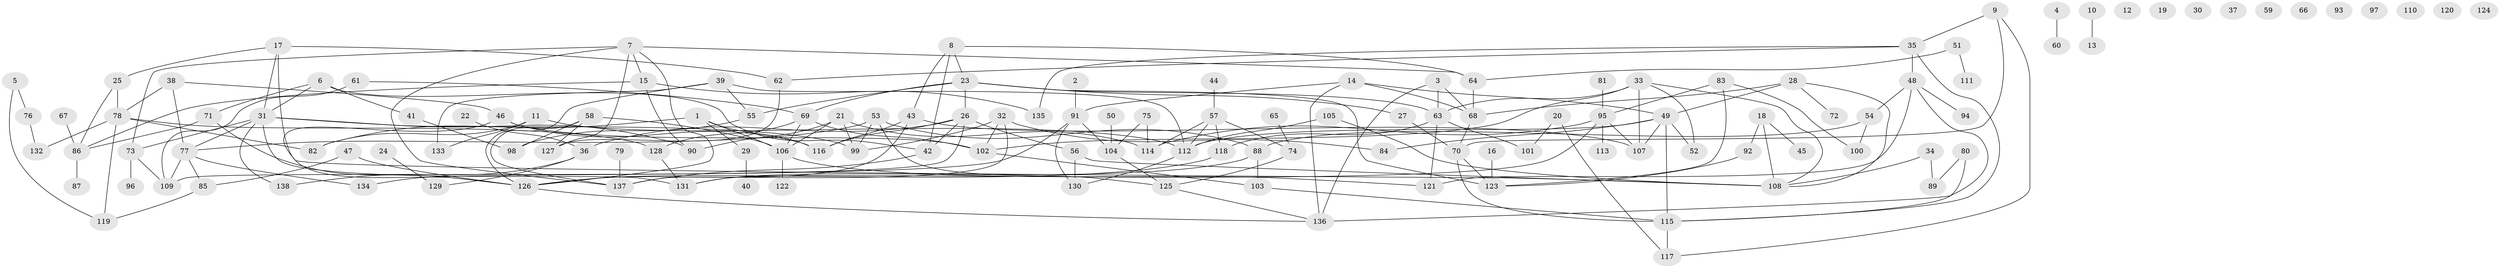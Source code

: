 // coarse degree distribution, {11: 0.03571428571428571, 9: 0.05357142857142857, 10: 0.07142857142857142, 12: 0.017857142857142856, 3: 0.17857142857142858, 7: 0.07142857142857142, 4: 0.14285714285714285, 8: 0.03571428571428571, 2: 0.17857142857142858, 1: 0.14285714285714285, 5: 0.05357142857142857, 6: 0.017857142857142856}
// Generated by graph-tools (version 1.1) at 2025/47/03/04/25 22:47:57]
// undirected, 138 vertices, 206 edges
graph export_dot {
  node [color=gray90,style=filled];
  1;
  2;
  3;
  4;
  5;
  6;
  7;
  8;
  9;
  10;
  11;
  12;
  13;
  14;
  15;
  16;
  17;
  18;
  19;
  20;
  21;
  22;
  23;
  24;
  25;
  26;
  27;
  28;
  29;
  30;
  31;
  32;
  33;
  34;
  35;
  36;
  37;
  38;
  39;
  40;
  41;
  42;
  43;
  44;
  45;
  46;
  47;
  48;
  49;
  50;
  51;
  52;
  53;
  54;
  55;
  56;
  57;
  58;
  59;
  60;
  61;
  62;
  63;
  64;
  65;
  66;
  67;
  68;
  69;
  70;
  71;
  72;
  73;
  74;
  75;
  76;
  77;
  78;
  79;
  80;
  81;
  82;
  83;
  84;
  85;
  86;
  87;
  88;
  89;
  90;
  91;
  92;
  93;
  94;
  95;
  96;
  97;
  98;
  99;
  100;
  101;
  102;
  103;
  104;
  105;
  106;
  107;
  108;
  109;
  110;
  111;
  112;
  113;
  114;
  115;
  116;
  117;
  118;
  119;
  120;
  121;
  122;
  123;
  124;
  125;
  126;
  127;
  128;
  129;
  130;
  131;
  132;
  133;
  134;
  135;
  136;
  137;
  138;
  1 -- 29;
  1 -- 82;
  1 -- 106;
  1 -- 116;
  2 -- 91;
  3 -- 63;
  3 -- 68;
  3 -- 136;
  4 -- 60;
  5 -- 76;
  5 -- 119;
  6 -- 31;
  6 -- 41;
  6 -- 42;
  6 -- 71;
  7 -- 15;
  7 -- 64;
  7 -- 73;
  7 -- 126;
  7 -- 127;
  7 -- 137;
  8 -- 23;
  8 -- 42;
  8 -- 43;
  8 -- 64;
  9 -- 35;
  9 -- 70;
  9 -- 117;
  10 -- 13;
  11 -- 82;
  11 -- 112;
  11 -- 133;
  14 -- 49;
  14 -- 68;
  14 -- 91;
  14 -- 136;
  15 -- 86;
  15 -- 90;
  15 -- 135;
  16 -- 123;
  17 -- 25;
  17 -- 31;
  17 -- 62;
  17 -- 108;
  18 -- 45;
  18 -- 92;
  18 -- 108;
  20 -- 101;
  20 -- 117;
  21 -- 90;
  21 -- 99;
  21 -- 106;
  21 -- 114;
  22 -- 36;
  23 -- 26;
  23 -- 27;
  23 -- 55;
  23 -- 63;
  23 -- 69;
  23 -- 123;
  24 -- 129;
  25 -- 78;
  25 -- 86;
  26 -- 36;
  26 -- 42;
  26 -- 56;
  26 -- 109;
  26 -- 116;
  27 -- 70;
  28 -- 49;
  28 -- 68;
  28 -- 72;
  28 -- 108;
  29 -- 40;
  31 -- 73;
  31 -- 77;
  31 -- 90;
  31 -- 99;
  31 -- 131;
  31 -- 138;
  32 -- 84;
  32 -- 99;
  32 -- 102;
  32 -- 137;
  33 -- 52;
  33 -- 63;
  33 -- 102;
  33 -- 107;
  33 -- 108;
  34 -- 89;
  34 -- 108;
  35 -- 48;
  35 -- 62;
  35 -- 115;
  35 -- 135;
  36 -- 129;
  36 -- 138;
  38 -- 46;
  38 -- 77;
  38 -- 78;
  39 -- 55;
  39 -- 112;
  39 -- 126;
  39 -- 133;
  41 -- 98;
  42 -- 137;
  43 -- 107;
  43 -- 116;
  43 -- 126;
  44 -- 57;
  46 -- 102;
  46 -- 116;
  46 -- 126;
  47 -- 85;
  47 -- 126;
  48 -- 54;
  48 -- 94;
  48 -- 121;
  48 -- 136;
  49 -- 52;
  49 -- 84;
  49 -- 107;
  49 -- 112;
  49 -- 115;
  50 -- 104;
  51 -- 64;
  51 -- 111;
  53 -- 77;
  53 -- 88;
  53 -- 99;
  53 -- 125;
  54 -- 88;
  54 -- 100;
  55 -- 98;
  56 -- 108;
  56 -- 130;
  57 -- 74;
  57 -- 112;
  57 -- 114;
  57 -- 118;
  58 -- 98;
  58 -- 106;
  58 -- 127;
  58 -- 137;
  61 -- 69;
  61 -- 109;
  62 -- 127;
  63 -- 101;
  63 -- 118;
  63 -- 121;
  64 -- 68;
  65 -- 74;
  67 -- 86;
  68 -- 70;
  69 -- 102;
  69 -- 106;
  69 -- 128;
  70 -- 115;
  70 -- 123;
  71 -- 86;
  71 -- 126;
  73 -- 96;
  73 -- 109;
  74 -- 125;
  75 -- 104;
  75 -- 114;
  76 -- 132;
  77 -- 85;
  77 -- 109;
  77 -- 134;
  78 -- 82;
  78 -- 119;
  78 -- 128;
  78 -- 132;
  79 -- 137;
  80 -- 89;
  80 -- 115;
  81 -- 95;
  83 -- 95;
  83 -- 100;
  83 -- 123;
  85 -- 119;
  86 -- 87;
  88 -- 103;
  88 -- 131;
  91 -- 104;
  91 -- 130;
  91 -- 134;
  92 -- 123;
  95 -- 107;
  95 -- 113;
  95 -- 114;
  95 -- 131;
  102 -- 103;
  103 -- 115;
  104 -- 125;
  105 -- 108;
  105 -- 112;
  106 -- 121;
  106 -- 122;
  112 -- 130;
  115 -- 117;
  118 -- 126;
  125 -- 136;
  126 -- 136;
  128 -- 131;
}
